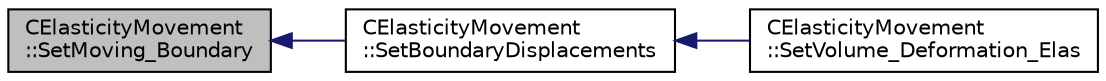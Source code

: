 digraph "CElasticityMovement::SetMoving_Boundary"
{
  edge [fontname="Helvetica",fontsize="10",labelfontname="Helvetica",labelfontsize="10"];
  node [fontname="Helvetica",fontsize="10",shape=record];
  rankdir="LR";
  Node107 [label="CElasticityMovement\l::SetMoving_Boundary",height=0.2,width=0.4,color="black", fillcolor="grey75", style="filled", fontcolor="black"];
  Node107 -> Node108 [dir="back",color="midnightblue",fontsize="10",style="solid",fontname="Helvetica"];
  Node108 [label="CElasticityMovement\l::SetBoundaryDisplacements",height=0.2,width=0.4,color="black", fillcolor="white", style="filled",URL="$class_c_elasticity_movement.html#a3029292283da23e9af447e4dfc8c8717",tooltip="Check the boundary vertex that are going to be moved. "];
  Node108 -> Node109 [dir="back",color="midnightblue",fontsize="10",style="solid",fontname="Helvetica"];
  Node109 [label="CElasticityMovement\l::SetVolume_Deformation_Elas",height=0.2,width=0.4,color="black", fillcolor="white", style="filled",URL="$class_c_elasticity_movement.html#a214b75ab52f6238cf321ec5834289b8e",tooltip="Grid deformation using the linear elasticity equations. "];
}
